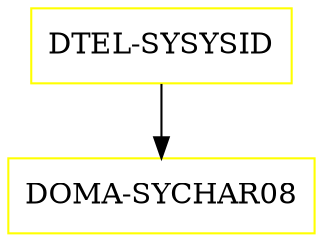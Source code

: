 digraph G {
  "DTEL-SYSYSID" [shape=box,color=yellow];
  "DOMA-SYCHAR08" [shape=box,color=yellow,URL="./DOMA_SYCHAR08.html"];
  "DTEL-SYSYSID" -> "DOMA-SYCHAR08";
}
